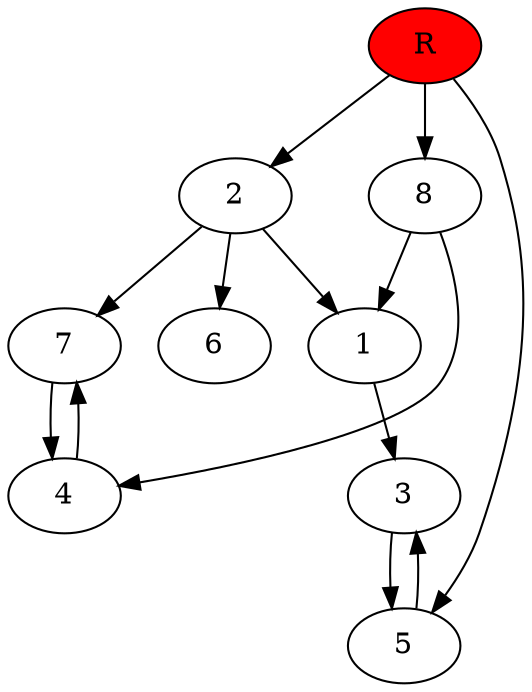 digraph prb11841 {
	1
	2
	3
	4
	5
	6
	7
	8
	R [fillcolor="#ff0000" style=filled]
	1 -> 3
	2 -> 1
	2 -> 6
	2 -> 7
	3 -> 5
	4 -> 7
	5 -> 3
	7 -> 4
	8 -> 1
	8 -> 4
	R -> 2
	R -> 5
	R -> 8
}
